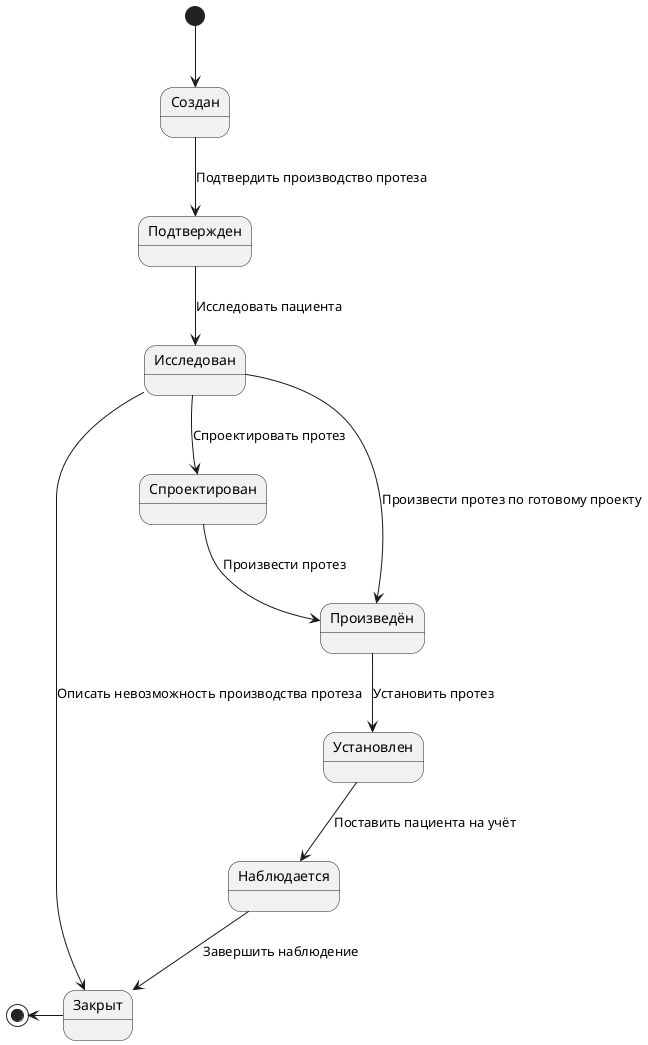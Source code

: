 @startuml
[*] --> Создан
Создан --> Подтвержден : Подтвердить производство протеза
Подтвержден --> Исследован : Исследовать пациента
Исследован --> Закрыт : Описать невозможность производства протеза
Исследован --> Спроектирован : Спроектировать протез
Спроектирован --> Произведён : Произвести протез
Исследован --> Произведён : Произвести протез по готовому проекту
Произведён --> Установлен : Установить протез
Установлен --> Наблюдается : Поставить пациента на учёт
Наблюдается --> Закрыт : Завершить наблюдение
[*] <-- Закрыт
@enduml

